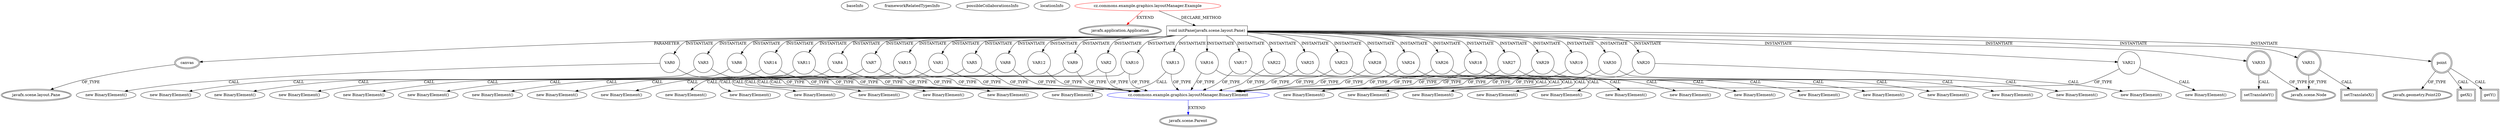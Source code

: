 digraph {
baseInfo[graphId=920,category="extension_graph",isAnonymous=false,possibleRelation=true]
frameworkRelatedTypesInfo[0="javafx.application.Application"]
possibleCollaborationsInfo[0="920~CLIENT_METHOD_DECLARATION-INSTANTIATION-CLIENT_METHOD_DECLARATION-INSTANTIATION-CLIENT_METHOD_DECLARATION-INSTANTIATION-CLIENT_METHOD_DECLARATION-INSTANTIATION-CLIENT_METHOD_DECLARATION-INSTANTIATION-CLIENT_METHOD_DECLARATION-INSTANTIATION-CLIENT_METHOD_DECLARATION-INSTANTIATION-CLIENT_METHOD_DECLARATION-INSTANTIATION-CLIENT_METHOD_DECLARATION-INSTANTIATION-CLIENT_METHOD_DECLARATION-INSTANTIATION-CLIENT_METHOD_DECLARATION-INSTANTIATION-CLIENT_METHOD_DECLARATION-INSTANTIATION-CLIENT_METHOD_DECLARATION-INSTANTIATION-CLIENT_METHOD_DECLARATION-INSTANTIATION-CLIENT_METHOD_DECLARATION-INSTANTIATION-CLIENT_METHOD_DECLARATION-INSTANTIATION-CLIENT_METHOD_DECLARATION-INSTANTIATION-CLIENT_METHOD_DECLARATION-INSTANTIATION-CLIENT_METHOD_DECLARATION-INSTANTIATION-CLIENT_METHOD_DECLARATION-INSTANTIATION-CLIENT_METHOD_DECLARATION-INSTANTIATION-CLIENT_METHOD_DECLARATION-INSTANTIATION-CLIENT_METHOD_DECLARATION-INSTANTIATION-CLIENT_METHOD_DECLARATION-INSTANTIATION-CLIENT_METHOD_DECLARATION-INSTANTIATION-CLIENT_METHOD_DECLARATION-INSTANTIATION-CLIENT_METHOD_DECLARATION-INSTANTIATION-CLIENT_METHOD_DECLARATION-INSTANTIATION-CLIENT_METHOD_DECLARATION-INSTANTIATION-CLIENT_METHOD_DECLARATION-INSTANTIATION-CLIENT_METHOD_DECLARATION-INSTANTIATION-~javafx.application.Application ~javafx.scene.Parent ~false~false"]
locationInfo[projectName="Maxxa-MT-common",filePath="/Maxxa-MT-common/MT-common-master/src/cz/commons/example/graphics/layoutManager/Example.java",contextSignature="Example",graphId="920"]
0[label="cz.commons.example.graphics.layoutManager.Example",vertexType="ROOT_CLIENT_CLASS_DECLARATION",isFrameworkType=false,color=red]
1[label="javafx.application.Application",vertexType="FRAMEWORK_CLASS_TYPE",isFrameworkType=true,peripheries=2]
2[label="void initPane(javafx.scene.layout.Pane)",vertexType="CLIENT_METHOD_DECLARATION",isFrameworkType=false,shape=box]
3[label="canvas",vertexType="PARAMETER_DECLARATION",isFrameworkType=true,peripheries=2]
4[label="javafx.scene.layout.Pane",vertexType="FRAMEWORK_CLASS_TYPE",isFrameworkType=true,peripheries=2]
6[label="VAR0",vertexType="VARIABLE_EXPRESION",isFrameworkType=false,shape=circle]
7[label="cz.commons.example.graphics.layoutManager.BinaryElement",vertexType="REFERENCE_CLIENT_CLASS_DECLARATION",isFrameworkType=false,color=blue]
8[label="javafx.scene.Parent",vertexType="FRAMEWORK_CLASS_TYPE",isFrameworkType=true,peripheries=2]
5[label="new BinaryElement()",vertexType="CONSTRUCTOR_CALL",isFrameworkType=false]
10[label="VAR1",vertexType="VARIABLE_EXPRESION",isFrameworkType=false,shape=circle]
9[label="new BinaryElement()",vertexType="CONSTRUCTOR_CALL",isFrameworkType=false]
13[label="VAR2",vertexType="VARIABLE_EXPRESION",isFrameworkType=false,shape=circle]
12[label="new BinaryElement()",vertexType="CONSTRUCTOR_CALL",isFrameworkType=false]
16[label="VAR3",vertexType="VARIABLE_EXPRESION",isFrameworkType=false,shape=circle]
15[label="new BinaryElement()",vertexType="CONSTRUCTOR_CALL",isFrameworkType=false]
19[label="VAR4",vertexType="VARIABLE_EXPRESION",isFrameworkType=false,shape=circle]
18[label="new BinaryElement()",vertexType="CONSTRUCTOR_CALL",isFrameworkType=false]
22[label="VAR5",vertexType="VARIABLE_EXPRESION",isFrameworkType=false,shape=circle]
21[label="new BinaryElement()",vertexType="CONSTRUCTOR_CALL",isFrameworkType=false]
25[label="VAR6",vertexType="VARIABLE_EXPRESION",isFrameworkType=false,shape=circle]
24[label="new BinaryElement()",vertexType="CONSTRUCTOR_CALL",isFrameworkType=false]
28[label="VAR7",vertexType="VARIABLE_EXPRESION",isFrameworkType=false,shape=circle]
27[label="new BinaryElement()",vertexType="CONSTRUCTOR_CALL",isFrameworkType=false]
31[label="VAR8",vertexType="VARIABLE_EXPRESION",isFrameworkType=false,shape=circle]
30[label="new BinaryElement()",vertexType="CONSTRUCTOR_CALL",isFrameworkType=false]
34[label="VAR9",vertexType="VARIABLE_EXPRESION",isFrameworkType=false,shape=circle]
33[label="new BinaryElement()",vertexType="CONSTRUCTOR_CALL",isFrameworkType=false]
37[label="VAR10",vertexType="VARIABLE_EXPRESION",isFrameworkType=false,shape=circle]
36[label="new BinaryElement()",vertexType="CONSTRUCTOR_CALL",isFrameworkType=false]
40[label="VAR11",vertexType="VARIABLE_EXPRESION",isFrameworkType=false,shape=circle]
39[label="new BinaryElement()",vertexType="CONSTRUCTOR_CALL",isFrameworkType=false]
43[label="VAR12",vertexType="VARIABLE_EXPRESION",isFrameworkType=false,shape=circle]
42[label="new BinaryElement()",vertexType="CONSTRUCTOR_CALL",isFrameworkType=false]
46[label="VAR13",vertexType="VARIABLE_EXPRESION",isFrameworkType=false,shape=circle]
45[label="new BinaryElement()",vertexType="CONSTRUCTOR_CALL",isFrameworkType=false]
49[label="VAR14",vertexType="VARIABLE_EXPRESION",isFrameworkType=false,shape=circle]
48[label="new BinaryElement()",vertexType="CONSTRUCTOR_CALL",isFrameworkType=false]
52[label="VAR15",vertexType="VARIABLE_EXPRESION",isFrameworkType=false,shape=circle]
51[label="new BinaryElement()",vertexType="CONSTRUCTOR_CALL",isFrameworkType=false]
55[label="VAR16",vertexType="VARIABLE_EXPRESION",isFrameworkType=false,shape=circle]
54[label="new BinaryElement()",vertexType="CONSTRUCTOR_CALL",isFrameworkType=false]
58[label="VAR17",vertexType="VARIABLE_EXPRESION",isFrameworkType=false,shape=circle]
57[label="new BinaryElement()",vertexType="CONSTRUCTOR_CALL",isFrameworkType=false]
61[label="VAR18",vertexType="VARIABLE_EXPRESION",isFrameworkType=false,shape=circle]
60[label="new BinaryElement()",vertexType="CONSTRUCTOR_CALL",isFrameworkType=false]
64[label="VAR19",vertexType="VARIABLE_EXPRESION",isFrameworkType=false,shape=circle]
63[label="new BinaryElement()",vertexType="CONSTRUCTOR_CALL",isFrameworkType=false]
67[label="VAR20",vertexType="VARIABLE_EXPRESION",isFrameworkType=false,shape=circle]
66[label="new BinaryElement()",vertexType="CONSTRUCTOR_CALL",isFrameworkType=false]
70[label="VAR21",vertexType="VARIABLE_EXPRESION",isFrameworkType=false,shape=circle]
69[label="new BinaryElement()",vertexType="CONSTRUCTOR_CALL",isFrameworkType=false]
73[label="VAR22",vertexType="VARIABLE_EXPRESION",isFrameworkType=false,shape=circle]
72[label="new BinaryElement()",vertexType="CONSTRUCTOR_CALL",isFrameworkType=false]
76[label="VAR23",vertexType="VARIABLE_EXPRESION",isFrameworkType=false,shape=circle]
75[label="new BinaryElement()",vertexType="CONSTRUCTOR_CALL",isFrameworkType=false]
79[label="VAR24",vertexType="VARIABLE_EXPRESION",isFrameworkType=false,shape=circle]
78[label="new BinaryElement()",vertexType="CONSTRUCTOR_CALL",isFrameworkType=false]
82[label="VAR25",vertexType="VARIABLE_EXPRESION",isFrameworkType=false,shape=circle]
81[label="new BinaryElement()",vertexType="CONSTRUCTOR_CALL",isFrameworkType=false]
85[label="VAR26",vertexType="VARIABLE_EXPRESION",isFrameworkType=false,shape=circle]
84[label="new BinaryElement()",vertexType="CONSTRUCTOR_CALL",isFrameworkType=false]
88[label="VAR27",vertexType="VARIABLE_EXPRESION",isFrameworkType=false,shape=circle]
87[label="new BinaryElement()",vertexType="CONSTRUCTOR_CALL",isFrameworkType=false]
91[label="VAR28",vertexType="VARIABLE_EXPRESION",isFrameworkType=false,shape=circle]
90[label="new BinaryElement()",vertexType="CONSTRUCTOR_CALL",isFrameworkType=false]
94[label="VAR29",vertexType="VARIABLE_EXPRESION",isFrameworkType=false,shape=circle]
93[label="new BinaryElement()",vertexType="CONSTRUCTOR_CALL",isFrameworkType=false]
97[label="VAR30",vertexType="VARIABLE_EXPRESION",isFrameworkType=false,shape=circle]
96[label="new BinaryElement()",vertexType="CONSTRUCTOR_CALL",isFrameworkType=false]
99[label="VAR31",vertexType="VARIABLE_EXPRESION",isFrameworkType=true,peripheries=2,shape=circle]
101[label="javafx.scene.Node",vertexType="FRAMEWORK_CLASS_TYPE",isFrameworkType=true,peripheries=2]
100[label="setTranslateX()",vertexType="INSIDE_CALL",isFrameworkType=true,peripheries=2,shape=box]
102[label="point",vertexType="VARIABLE_EXPRESION",isFrameworkType=true,peripheries=2,shape=circle]
104[label="javafx.geometry.Point2D",vertexType="FRAMEWORK_CLASS_TYPE",isFrameworkType=true,peripheries=2]
103[label="getX()",vertexType="INSIDE_CALL",isFrameworkType=true,peripheries=2,shape=box]
105[label="VAR33",vertexType="VARIABLE_EXPRESION",isFrameworkType=true,peripheries=2,shape=circle]
106[label="setTranslateY()",vertexType="INSIDE_CALL",isFrameworkType=true,peripheries=2,shape=box]
109[label="getY()",vertexType="INSIDE_CALL",isFrameworkType=true,peripheries=2,shape=box]
0->1[label="EXTEND",color=red]
0->2[label="DECLARE_METHOD"]
3->4[label="OF_TYPE"]
2->3[label="PARAMETER"]
2->6[label="INSTANTIATE"]
7->8[label="EXTEND",color=blue]
6->7[label="OF_TYPE"]
6->5[label="CALL"]
2->10[label="INSTANTIATE"]
10->7[label="OF_TYPE"]
10->9[label="CALL"]
2->13[label="INSTANTIATE"]
13->7[label="OF_TYPE"]
13->12[label="CALL"]
2->16[label="INSTANTIATE"]
16->7[label="OF_TYPE"]
16->15[label="CALL"]
2->19[label="INSTANTIATE"]
19->7[label="OF_TYPE"]
19->18[label="CALL"]
2->22[label="INSTANTIATE"]
22->7[label="OF_TYPE"]
22->21[label="CALL"]
2->25[label="INSTANTIATE"]
25->7[label="OF_TYPE"]
25->24[label="CALL"]
2->28[label="INSTANTIATE"]
28->7[label="OF_TYPE"]
28->27[label="CALL"]
2->31[label="INSTANTIATE"]
31->7[label="OF_TYPE"]
31->30[label="CALL"]
2->34[label="INSTANTIATE"]
34->7[label="OF_TYPE"]
34->33[label="CALL"]
2->37[label="INSTANTIATE"]
37->7[label="OF_TYPE"]
37->36[label="CALL"]
2->40[label="INSTANTIATE"]
40->7[label="OF_TYPE"]
40->39[label="CALL"]
2->43[label="INSTANTIATE"]
43->7[label="OF_TYPE"]
43->42[label="CALL"]
2->46[label="INSTANTIATE"]
46->7[label="OF_TYPE"]
46->45[label="CALL"]
2->49[label="INSTANTIATE"]
49->7[label="OF_TYPE"]
49->48[label="CALL"]
2->52[label="INSTANTIATE"]
52->7[label="OF_TYPE"]
52->51[label="CALL"]
2->55[label="INSTANTIATE"]
55->7[label="OF_TYPE"]
55->54[label="CALL"]
2->58[label="INSTANTIATE"]
58->7[label="OF_TYPE"]
58->57[label="CALL"]
2->61[label="INSTANTIATE"]
61->7[label="OF_TYPE"]
61->60[label="CALL"]
2->64[label="INSTANTIATE"]
64->7[label="OF_TYPE"]
64->63[label="CALL"]
2->67[label="INSTANTIATE"]
67->7[label="OF_TYPE"]
67->66[label="CALL"]
2->70[label="INSTANTIATE"]
70->7[label="OF_TYPE"]
70->69[label="CALL"]
2->73[label="INSTANTIATE"]
73->7[label="OF_TYPE"]
73->72[label="CALL"]
2->76[label="INSTANTIATE"]
76->7[label="OF_TYPE"]
76->75[label="CALL"]
2->79[label="INSTANTIATE"]
79->7[label="OF_TYPE"]
79->78[label="CALL"]
2->82[label="INSTANTIATE"]
82->7[label="OF_TYPE"]
82->81[label="CALL"]
2->85[label="INSTANTIATE"]
85->7[label="OF_TYPE"]
85->84[label="CALL"]
2->88[label="INSTANTIATE"]
88->7[label="OF_TYPE"]
88->87[label="CALL"]
2->91[label="INSTANTIATE"]
91->7[label="OF_TYPE"]
91->90[label="CALL"]
2->94[label="INSTANTIATE"]
94->7[label="OF_TYPE"]
94->93[label="CALL"]
2->97[label="INSTANTIATE"]
97->7[label="OF_TYPE"]
97->96[label="CALL"]
2->99[label="INSTANTIATE"]
99->101[label="OF_TYPE"]
99->100[label="CALL"]
2->102[label="INSTANTIATE"]
102->104[label="OF_TYPE"]
102->103[label="CALL"]
2->105[label="INSTANTIATE"]
105->101[label="OF_TYPE"]
105->106[label="CALL"]
102->109[label="CALL"]
}
